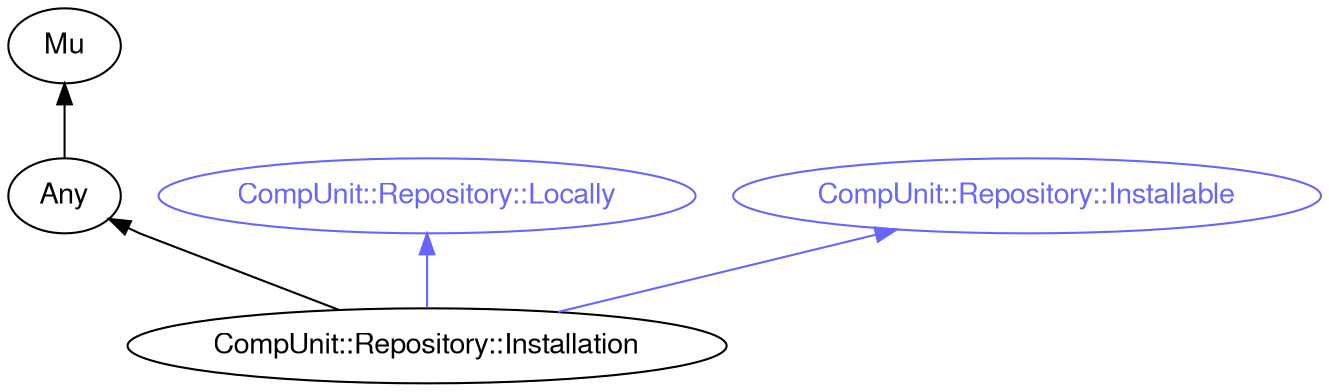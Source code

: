 digraph "raku-type-graph" {
    rankdir=BT;
    splines=polyline;
    overlap=false;

    graph [truecolor=true bgcolor="#FFFFFF"];
    // Types
    "CompUnit::Repository::Installation" [color="#000000", fontcolor="#000000", href="/type/CompUnit::Repository::Installation", fontname="FreeSans"];
    "Mu" [color="#000000", fontcolor="#000000", href="/type/Mu", fontname="FreeSans"];
    "Any" [color="#000000", fontcolor="#000000", href="/type/Any", fontname="FreeSans"];
    "CompUnit::Repository::Locally" [color="#6666FF", fontcolor="#6666FF", href="/type/CompUnit::Repository::Locally", fontname="FreeSans"];
    "CompUnit::Repository::Installable" [color="#6666FF", fontcolor="#6666FF", href="/type/CompUnit::Repository::Installable", fontname="FreeSans"];

    // Superclasses
    "CompUnit::Repository::Installation" -> "Any" [color="#000000"];
    "Any" -> "Mu" [color="#000000"];

    // Roles
    "CompUnit::Repository::Installation" -> "CompUnit::Repository::Locally" [color="#6666FF"];
    "CompUnit::Repository::Installation" -> "CompUnit::Repository::Installable" [color="#6666FF"];
}
